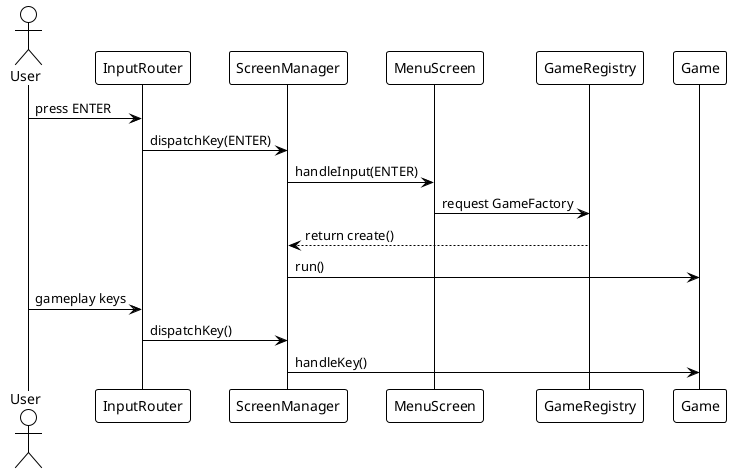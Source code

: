 @startuml
!theme plain
actor User
participant InputRouter
participant ScreenManager
participant MenuScreen
participant GameRegistry
participant Game

User -> InputRouter : press ENTER
InputRouter -> ScreenManager : dispatchKey(ENTER)
ScreenManager -> MenuScreen : handleInput(ENTER)
MenuScreen -> GameRegistry : request GameFactory
GameRegistry --> ScreenManager : return create()
ScreenManager -> Game : run()
User -> InputRouter : gameplay keys
InputRouter -> ScreenManager : dispatchKey()
ScreenManager -> Game : handleKey()
@enduml
